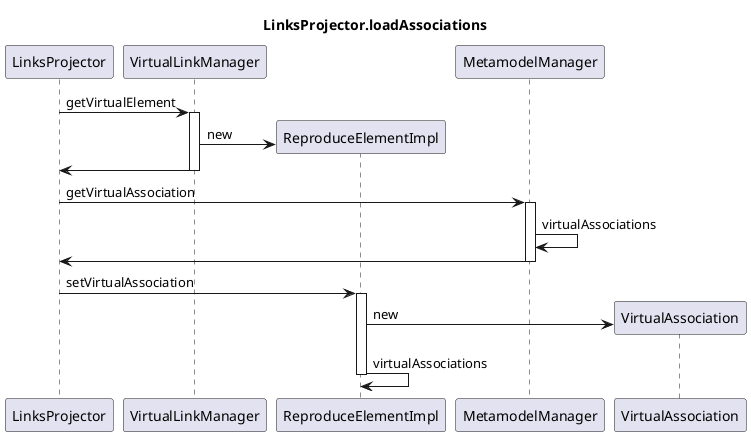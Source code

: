 '~~~~~~~~~~~~~~~~~~~~~~~~~~~~~~~~~~~~~~~~~~~~~~~~~~~~~~~~~~~~~~~~~~~~~~~~~~~~
' Sequence diagram for LinksProjector

@startuml

title LinksProjector.loadAssociations

LinksProjector -> VirtualLinkManager : getVirtualElement
activate VirtualLinkManager

create ReproduceElementImpl
VirtualLinkManager -> ReproduceElementImpl : new
VirtualLinkManager -> LinksProjector
deactivate VirtualLinkManager

LinksProjector -> MetamodelManager : getVirtualAssociation
activate MetamodelManager
MetamodelManager -> MetamodelManager : virtualAssociations
MetamodelManager -> LinksProjector
deactivate MetamodelManager

LinksProjector -> ReproduceElementImpl : setVirtualAssociation
activate ReproduceElementImpl

create VirtualAssociation
ReproduceElementImpl -> VirtualAssociation : new
ReproduceElementImpl -> ReproduceElementImpl : virtualAssociations
deactivate ReproduceElementImpl

@enduml
